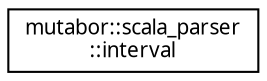 digraph "Grafische Darstellung der Klassenhierarchie"
{
  edge [fontname="Sans",fontsize="10",labelfontname="Sans",labelfontsize="10"];
  node [fontname="Sans",fontsize="10",shape=record];
  rankdir="LR";
  Node0 [label="mutabor::scala_parser\l::interval",height=0.2,width=0.4,color="black", fillcolor="white", style="filled",URL="$d7/ddf/structmutabor_1_1scala__parser_1_1interval.html"];
}
